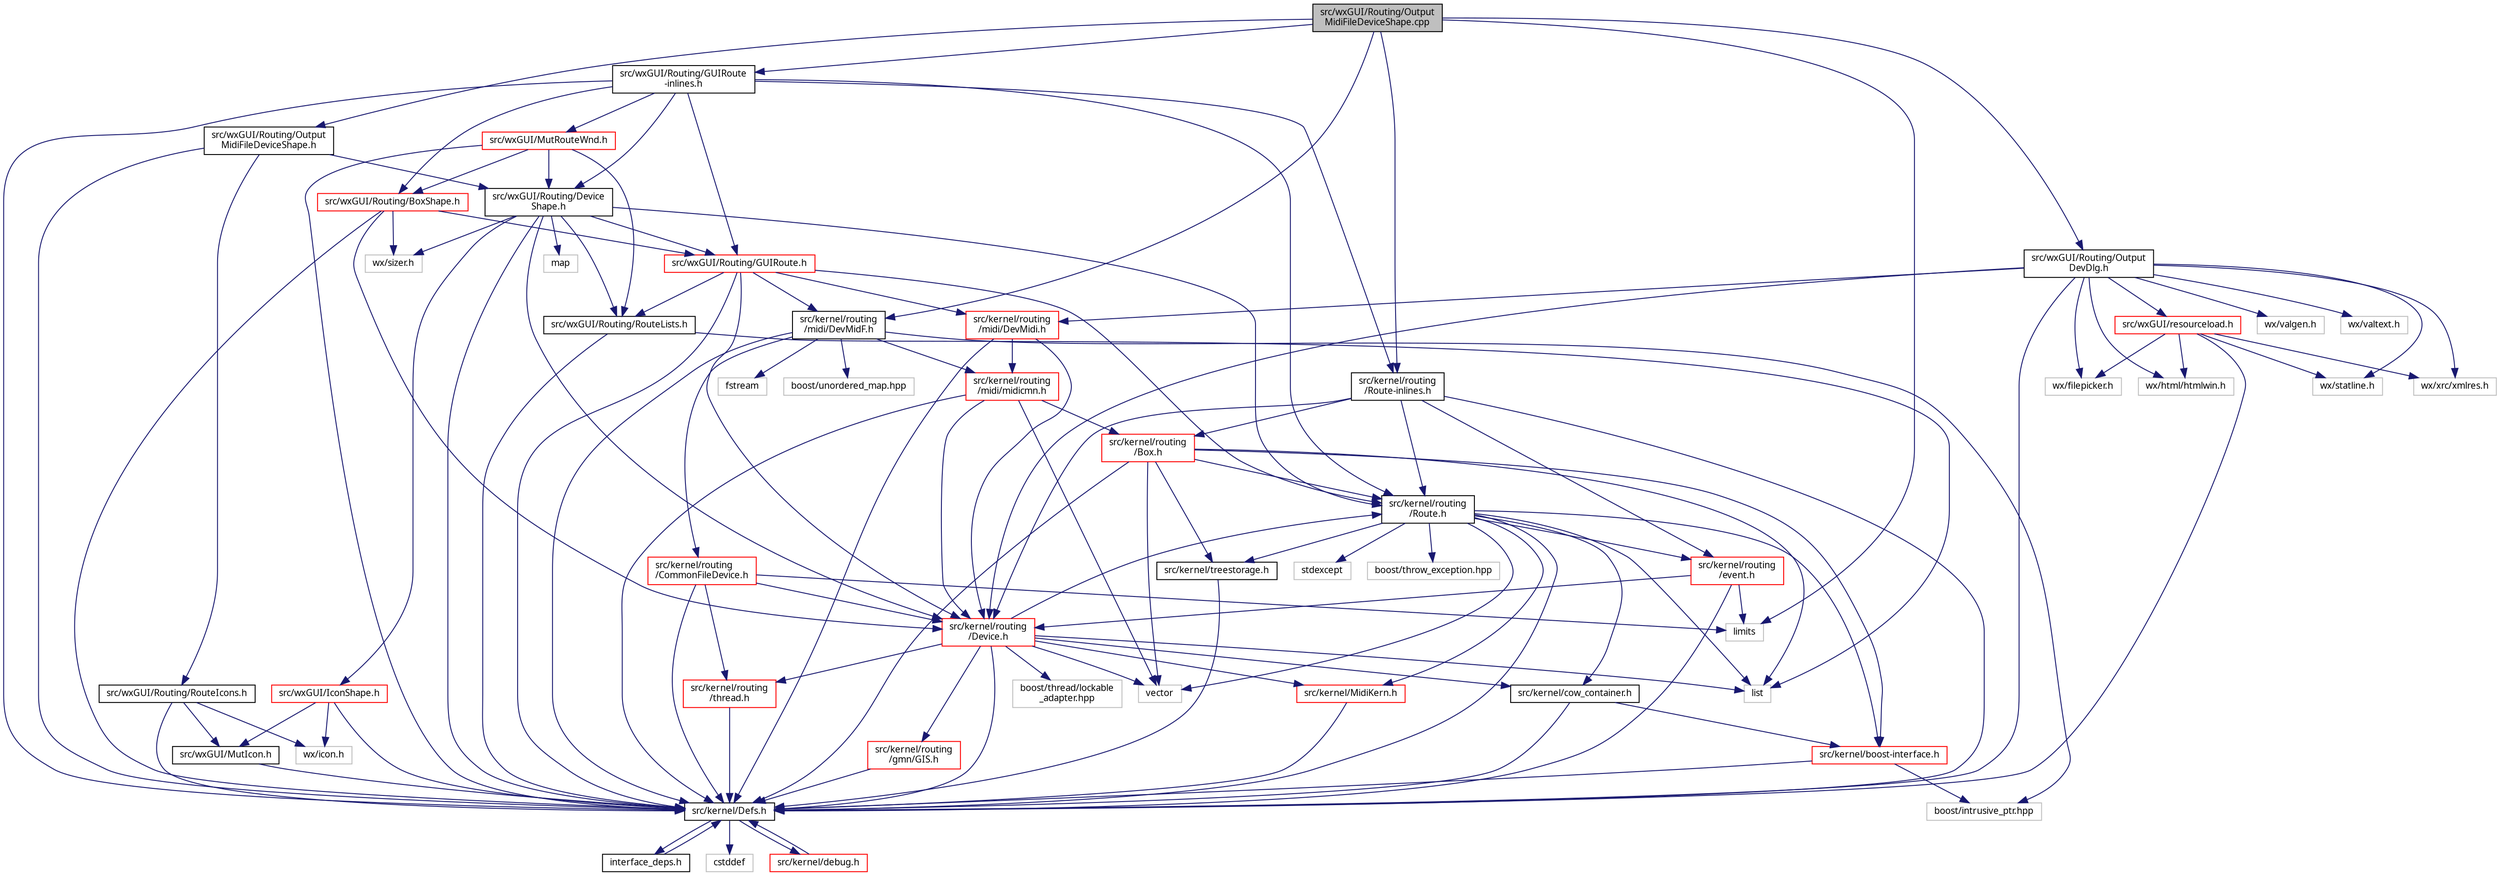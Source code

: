 digraph "src/wxGUI/Routing/OutputMidiFileDeviceShape.cpp"
{
  edge [fontname="Sans",fontsize="10",labelfontname="Sans",labelfontsize="10"];
  node [fontname="Sans",fontsize="10",shape=record];
  Node0 [label="src/wxGUI/Routing/Output\lMidiFileDeviceShape.cpp",height=0.2,width=0.4,color="black", fillcolor="grey75", style="filled", fontcolor="black"];
  Node0 -> Node1 [color="midnightblue",fontsize="10",style="solid",fontname="Sans"];
  Node1 [label="src/wxGUI/Routing/Output\lMidiFileDeviceShape.h",height=0.2,width=0.4,color="black", fillcolor="white", style="filled",URL="$d4/de8/OutputMidiFileDeviceShape_8h.html",tooltip="MIDI file input device shape. "];
  Node1 -> Node2 [color="midnightblue",fontsize="10",style="solid",fontname="Sans"];
  Node2 [label="src/kernel/Defs.h",height=0.2,width=0.4,color="black", fillcolor="white", style="filled",URL="$d1/d73/Defs_8h.html",tooltip="Common definitions. "];
  Node2 -> Node3 [color="midnightblue",fontsize="10",style="solid",fontname="Sans"];
  Node3 [label="interface_deps.h",height=0.2,width=0.4,color="black", fillcolor="white", style="filled",URL="$de/ddd/interface__deps_8h.html"];
  Node3 -> Node2 [color="midnightblue",fontsize="10",style="solid",fontname="Sans"];
  Node2 -> Node4 [color="midnightblue",fontsize="10",style="solid",fontname="Sans"];
  Node4 [label="cstddef",height=0.2,width=0.4,color="grey75", fillcolor="white", style="filled"];
  Node2 -> Node5 [color="midnightblue",fontsize="10",style="solid",fontname="Sans"];
  Node5 [label="src/kernel/debug.h",height=0.2,width=0.4,color="red", fillcolor="white", style="filled",URL="$db/d16/debug_8h.html"];
  Node5 -> Node2 [color="midnightblue",fontsize="10",style="solid",fontname="Sans"];
  Node1 -> Node12 [color="midnightblue",fontsize="10",style="solid",fontname="Sans"];
  Node12 [label="src/wxGUI/Routing/RouteIcons.h",height=0.2,width=0.4,color="black", fillcolor="white", style="filled",URL="$df/d40/RouteIcons_8h.html",tooltip="Devices base classes. "];
  Node12 -> Node2 [color="midnightblue",fontsize="10",style="solid",fontname="Sans"];
  Node12 -> Node13 [color="midnightblue",fontsize="10",style="solid",fontname="Sans"];
  Node13 [label="src/wxGUI/MutIcon.h",height=0.2,width=0.4,color="black", fillcolor="white", style="filled",URL="$df/d37/MutIcon_8h.html",tooltip="Icon class fixing issues with Mac OS. "];
  Node13 -> Node2 [color="midnightblue",fontsize="10",style="solid",fontname="Sans"];
  Node12 -> Node14 [color="midnightblue",fontsize="10",style="solid",fontname="Sans"];
  Node14 [label="wx/icon.h",height=0.2,width=0.4,color="grey75", fillcolor="white", style="filled"];
  Node1 -> Node15 [color="midnightblue",fontsize="10",style="solid",fontname="Sans"];
  Node15 [label="src/wxGUI/Routing/Device\lShape.h",height=0.2,width=0.4,color="black", fillcolor="white", style="filled",URL="$d9/d4d/DeviceShape_8h.html",tooltip="Device shape base class for route window. "];
  Node15 -> Node2 [color="midnightblue",fontsize="10",style="solid",fontname="Sans"];
  Node15 -> Node16 [color="midnightblue",fontsize="10",style="solid",fontname="Sans"];
  Node16 [label="src/wxGUI/IconShape.h",height=0.2,width=0.4,color="red", fillcolor="white", style="filled",URL="$d5/d6f/IconShape_8h.html",tooltip="Icon shape. "];
  Node16 -> Node2 [color="midnightblue",fontsize="10",style="solid",fontname="Sans"];
  Node16 -> Node13 [color="midnightblue",fontsize="10",style="solid",fontname="Sans"];
  Node16 -> Node14 [color="midnightblue",fontsize="10",style="solid",fontname="Sans"];
  Node15 -> Node39 [color="midnightblue",fontsize="10",style="solid",fontname="Sans"];
  Node39 [label="src/kernel/routing\l/Route.h",height=0.2,width=0.4,color="black", fillcolor="white", style="filled",URL="$d1/d65/Route_8h.html",tooltip="Routing. "];
  Node39 -> Node2 [color="midnightblue",fontsize="10",style="solid",fontname="Sans"];
  Node39 -> Node40 [color="midnightblue",fontsize="10",style="solid",fontname="Sans"];
  Node40 [label="src/kernel/cow_container.h",height=0.2,width=0.4,color="black", fillcolor="white", style="filled",URL="$da/d28/cow__container_8h.html",tooltip="Copy on write container. "];
  Node40 -> Node2 [color="midnightblue",fontsize="10",style="solid",fontname="Sans"];
  Node40 -> Node41 [color="midnightblue",fontsize="10",style="solid",fontname="Sans"];
  Node41 [label="src/kernel/boost-interface.h",height=0.2,width=0.4,color="red", fillcolor="white", style="filled",URL="$d1/da4/boost-interface_8h.html",tooltip="Interface to the boost library. "];
  Node41 -> Node2 [color="midnightblue",fontsize="10",style="solid",fontname="Sans"];
  Node41 -> Node43 [color="midnightblue",fontsize="10",style="solid",fontname="Sans"];
  Node43 [label="boost/intrusive_ptr.hpp",height=0.2,width=0.4,color="grey75", fillcolor="white", style="filled"];
  Node39 -> Node44 [color="midnightblue",fontsize="10",style="solid",fontname="Sans"];
  Node44 [label="src/kernel/MidiKern.h",height=0.2,width=0.4,color="red", fillcolor="white", style="filled",URL="$da/dfd/MidiKern_8h.html"];
  Node44 -> Node2 [color="midnightblue",fontsize="10",style="solid",fontname="Sans"];
  Node39 -> Node46 [color="midnightblue",fontsize="10",style="solid",fontname="Sans"];
  Node46 [label="src/kernel/treestorage.h",height=0.2,width=0.4,color="black", fillcolor="white", style="filled",URL="$db/dbe/treestorage_8h.html",tooltip="abstract class for tree like storage "];
  Node46 -> Node2 [color="midnightblue",fontsize="10",style="solid",fontname="Sans"];
  Node39 -> Node41 [color="midnightblue",fontsize="10",style="solid",fontname="Sans"];
  Node39 -> Node24 [color="midnightblue",fontsize="10",style="solid",fontname="Sans"];
  Node24 [label="list",height=0.2,width=0.4,color="grey75", fillcolor="white", style="filled"];
  Node39 -> Node29 [color="midnightblue",fontsize="10",style="solid",fontname="Sans"];
  Node29 [label="vector",height=0.2,width=0.4,color="grey75", fillcolor="white", style="filled"];
  Node39 -> Node47 [color="midnightblue",fontsize="10",style="solid",fontname="Sans"];
  Node47 [label="stdexcept",height=0.2,width=0.4,color="grey75", fillcolor="white", style="filled"];
  Node39 -> Node48 [color="midnightblue",fontsize="10",style="solid",fontname="Sans"];
  Node48 [label="boost/throw_exception.hpp",height=0.2,width=0.4,color="grey75", fillcolor="white", style="filled"];
  Node39 -> Node49 [color="midnightblue",fontsize="10",style="solid",fontname="Sans"];
  Node49 [label="src/kernel/routing\l/event.h",height=0.2,width=0.4,color="red", fillcolor="white", style="filled",URL="$dd/d20/event_8h.html"];
  Node49 -> Node2 [color="midnightblue",fontsize="10",style="solid",fontname="Sans"];
  Node49 -> Node50 [color="midnightblue",fontsize="10",style="solid",fontname="Sans"];
  Node50 [label="src/kernel/routing\l/Device.h",height=0.2,width=0.4,color="red", fillcolor="white", style="filled",URL="$de/d05/Device_8h.html",tooltip="Routing. "];
  Node50 -> Node2 [color="midnightblue",fontsize="10",style="solid",fontname="Sans"];
  Node50 -> Node40 [color="midnightblue",fontsize="10",style="solid",fontname="Sans"];
  Node50 -> Node51 [color="midnightblue",fontsize="10",style="solid",fontname="Sans"];
  Node51 [label="src/kernel/routing\l/gmn/GIS.h",height=0.2,width=0.4,color="red", fillcolor="white", style="filled",URL="$dd/d4d/GIS_8h.html"];
  Node51 -> Node2 [color="midnightblue",fontsize="10",style="solid",fontname="Sans"];
  Node50 -> Node39 [color="midnightblue",fontsize="10",style="solid",fontname="Sans"];
  Node50 -> Node55 [color="midnightblue",fontsize="10",style="solid",fontname="Sans"];
  Node55 [label="src/kernel/routing\l/thread.h",height=0.2,width=0.4,color="red", fillcolor="white", style="filled",URL="$db/dd5/thread_8h.html"];
  Node55 -> Node2 [color="midnightblue",fontsize="10",style="solid",fontname="Sans"];
  Node50 -> Node58 [color="midnightblue",fontsize="10",style="solid",fontname="Sans"];
  Node58 [label="boost/thread/lockable\l_adapter.hpp",height=0.2,width=0.4,color="grey75", fillcolor="white", style="filled"];
  Node50 -> Node44 [color="midnightblue",fontsize="10",style="solid",fontname="Sans"];
  Node50 -> Node29 [color="midnightblue",fontsize="10",style="solid",fontname="Sans"];
  Node50 -> Node24 [color="midnightblue",fontsize="10",style="solid",fontname="Sans"];
  Node49 -> Node65 [color="midnightblue",fontsize="10",style="solid",fontname="Sans"];
  Node65 [label="limits",height=0.2,width=0.4,color="grey75", fillcolor="white", style="filled"];
  Node15 -> Node50 [color="midnightblue",fontsize="10",style="solid",fontname="Sans"];
  Node15 -> Node66 [color="midnightblue",fontsize="10",style="solid",fontname="Sans"];
  Node66 [label="src/wxGUI/Routing/GUIRoute.h",height=0.2,width=0.4,color="red", fillcolor="white", style="filled",URL="$d6/dfa/GUIRoute_8h.html"];
  Node66 -> Node2 [color="midnightblue",fontsize="10",style="solid",fontname="Sans"];
  Node66 -> Node50 [color="midnightblue",fontsize="10",style="solid",fontname="Sans"];
  Node66 -> Node67 [color="midnightblue",fontsize="10",style="solid",fontname="Sans"];
  Node67 [label="src/kernel/routing\l/midi/DevMidi.h",height=0.2,width=0.4,color="red", fillcolor="white", style="filled",URL="$d4/da2/DevMidi_8h.html",tooltip="Classes for midi port. "];
  Node67 -> Node2 [color="midnightblue",fontsize="10",style="solid",fontname="Sans"];
  Node67 -> Node68 [color="midnightblue",fontsize="10",style="solid",fontname="Sans"];
  Node68 [label="src/kernel/routing\l/midi/midicmn.h",height=0.2,width=0.4,color="red", fillcolor="white", style="filled",URL="$de/d21/midicmn_8h.html"];
  Node68 -> Node2 [color="midnightblue",fontsize="10",style="solid",fontname="Sans"];
  Node68 -> Node50 [color="midnightblue",fontsize="10",style="solid",fontname="Sans"];
  Node68 -> Node69 [color="midnightblue",fontsize="10",style="solid",fontname="Sans"];
  Node69 [label="src/kernel/routing\l/Box.h",height=0.2,width=0.4,color="red", fillcolor="white", style="filled",URL="$de/d0f/Box_8h.html",tooltip="Mutabor Box for C++. "];
  Node69 -> Node2 [color="midnightblue",fontsize="10",style="solid",fontname="Sans"];
  Node69 -> Node46 [color="midnightblue",fontsize="10",style="solid",fontname="Sans"];
  Node69 -> Node41 [color="midnightblue",fontsize="10",style="solid",fontname="Sans"];
  Node69 -> Node39 [color="midnightblue",fontsize="10",style="solid",fontname="Sans"];
  Node69 -> Node29 [color="midnightblue",fontsize="10",style="solid",fontname="Sans"];
  Node69 -> Node24 [color="midnightblue",fontsize="10",style="solid",fontname="Sans"];
  Node68 -> Node29 [color="midnightblue",fontsize="10",style="solid",fontname="Sans"];
  Node67 -> Node50 [color="midnightblue",fontsize="10",style="solid",fontname="Sans"];
  Node66 -> Node80 [color="midnightblue",fontsize="10",style="solid",fontname="Sans"];
  Node80 [label="src/kernel/routing\l/midi/DevMidF.h",height=0.2,width=0.4,color="black", fillcolor="white", style="filled",URL="$da/d3c/DevMidF_8h.html"];
  Node80 -> Node2 [color="midnightblue",fontsize="10",style="solid",fontname="Sans"];
  Node80 -> Node81 [color="midnightblue",fontsize="10",style="solid",fontname="Sans"];
  Node81 [label="src/kernel/routing\l/CommonFileDevice.h",height=0.2,width=0.4,color="red", fillcolor="white", style="filled",URL="$d9/d17/CommonFileDevice_8h.html"];
  Node81 -> Node2 [color="midnightblue",fontsize="10",style="solid",fontname="Sans"];
  Node81 -> Node50 [color="midnightblue",fontsize="10",style="solid",fontname="Sans"];
  Node81 -> Node55 [color="midnightblue",fontsize="10",style="solid",fontname="Sans"];
  Node81 -> Node65 [color="midnightblue",fontsize="10",style="solid",fontname="Sans"];
  Node80 -> Node68 [color="midnightblue",fontsize="10",style="solid",fontname="Sans"];
  Node80 -> Node87 [color="midnightblue",fontsize="10",style="solid",fontname="Sans"];
  Node87 [label="fstream",height=0.2,width=0.4,color="grey75", fillcolor="white", style="filled"];
  Node80 -> Node43 [color="midnightblue",fontsize="10",style="solid",fontname="Sans"];
  Node80 -> Node88 [color="midnightblue",fontsize="10",style="solid",fontname="Sans"];
  Node88 [label="boost/unordered_map.hpp",height=0.2,width=0.4,color="grey75", fillcolor="white", style="filled"];
  Node66 -> Node39 [color="midnightblue",fontsize="10",style="solid",fontname="Sans"];
  Node66 -> Node92 [color="midnightblue",fontsize="10",style="solid",fontname="Sans"];
  Node92 [label="src/wxGUI/Routing/RouteLists.h",height=0.2,width=0.4,color="black", fillcolor="white", style="filled",URL="$d4/d70/RouteLists_8h.html"];
  Node92 -> Node2 [color="midnightblue",fontsize="10",style="solid",fontname="Sans"];
  Node92 -> Node24 [color="midnightblue",fontsize="10",style="solid",fontname="Sans"];
  Node15 -> Node92 [color="midnightblue",fontsize="10",style="solid",fontname="Sans"];
  Node15 -> Node102 [color="midnightblue",fontsize="10",style="solid",fontname="Sans"];
  Node102 [label="map",height=0.2,width=0.4,color="grey75", fillcolor="white", style="filled"];
  Node15 -> Node103 [color="midnightblue",fontsize="10",style="solid",fontname="Sans"];
  Node103 [label="wx/sizer.h",height=0.2,width=0.4,color="grey75", fillcolor="white", style="filled"];
  Node0 -> Node104 [color="midnightblue",fontsize="10",style="solid",fontname="Sans"];
  Node104 [label="src/kernel/routing\l/Route-inlines.h",height=0.2,width=0.4,color="black", fillcolor="white", style="filled",URL="$d2/d2c/Route-inlines_8h.html"];
  Node104 -> Node2 [color="midnightblue",fontsize="10",style="solid",fontname="Sans"];
  Node104 -> Node39 [color="midnightblue",fontsize="10",style="solid",fontname="Sans"];
  Node104 -> Node50 [color="midnightblue",fontsize="10",style="solid",fontname="Sans"];
  Node104 -> Node69 [color="midnightblue",fontsize="10",style="solid",fontname="Sans"];
  Node104 -> Node49 [color="midnightblue",fontsize="10",style="solid",fontname="Sans"];
  Node0 -> Node80 [color="midnightblue",fontsize="10",style="solid",fontname="Sans"];
  Node0 -> Node105 [color="midnightblue",fontsize="10",style="solid",fontname="Sans"];
  Node105 [label="src/wxGUI/Routing/GUIRoute\l-inlines.h",height=0.2,width=0.4,color="black", fillcolor="white", style="filled",URL="$d2/d73/GUIRoute-inlines_8h.html"];
  Node105 -> Node2 [color="midnightblue",fontsize="10",style="solid",fontname="Sans"];
  Node105 -> Node39 [color="midnightblue",fontsize="10",style="solid",fontname="Sans"];
  Node105 -> Node66 [color="midnightblue",fontsize="10",style="solid",fontname="Sans"];
  Node105 -> Node106 [color="midnightblue",fontsize="10",style="solid",fontname="Sans"];
  Node106 [label="src/wxGUI/Routing/BoxShape.h",height=0.2,width=0.4,color="red", fillcolor="white", style="filled",URL="$d9/d49/BoxShape_8h.html",tooltip="Box shape for route window. "];
  Node106 -> Node2 [color="midnightblue",fontsize="10",style="solid",fontname="Sans"];
  Node106 -> Node66 [color="midnightblue",fontsize="10",style="solid",fontname="Sans"];
  Node106 -> Node50 [color="midnightblue",fontsize="10",style="solid",fontname="Sans"];
  Node106 -> Node103 [color="midnightblue",fontsize="10",style="solid",fontname="Sans"];
  Node105 -> Node15 [color="midnightblue",fontsize="10",style="solid",fontname="Sans"];
  Node105 -> Node110 [color="midnightblue",fontsize="10",style="solid",fontname="Sans"];
  Node110 [label="src/wxGUI/MutRouteWnd.h",height=0.2,width=0.4,color="red", fillcolor="white", style="filled",URL="$d3/dd7/MutRouteWnd_8h.html"];
  Node110 -> Node2 [color="midnightblue",fontsize="10",style="solid",fontname="Sans"];
  Node110 -> Node92 [color="midnightblue",fontsize="10",style="solid",fontname="Sans"];
  Node110 -> Node15 [color="midnightblue",fontsize="10",style="solid",fontname="Sans"];
  Node110 -> Node106 [color="midnightblue",fontsize="10",style="solid",fontname="Sans"];
  Node105 -> Node104 [color="midnightblue",fontsize="10",style="solid",fontname="Sans"];
  Node0 -> Node112 [color="midnightblue",fontsize="10",style="solid",fontname="Sans"];
  Node112 [label="src/wxGUI/Routing/Output\lDevDlg.h",height=0.2,width=0.4,color="black", fillcolor="white", style="filled",URL="$de/d50/OutputDevDlg_8h.html"];
  Node112 -> Node2 [color="midnightblue",fontsize="10",style="solid",fontname="Sans"];
  Node112 -> Node113 [color="midnightblue",fontsize="10",style="solid",fontname="Sans"];
  Node113 [label="src/wxGUI/resourceload.h",height=0.2,width=0.4,color="red", fillcolor="white", style="filled",URL="$d3/daf/resourceload_8h.html"];
  Node113 -> Node2 [color="midnightblue",fontsize="10",style="solid",fontname="Sans"];
  Node113 -> Node118 [color="midnightblue",fontsize="10",style="solid",fontname="Sans"];
  Node118 [label="wx/filepicker.h",height=0.2,width=0.4,color="grey75", fillcolor="white", style="filled"];
  Node113 -> Node119 [color="midnightblue",fontsize="10",style="solid",fontname="Sans"];
  Node119 [label="wx/html/htmlwin.h",height=0.2,width=0.4,color="grey75", fillcolor="white", style="filled"];
  Node113 -> Node123 [color="midnightblue",fontsize="10",style="solid",fontname="Sans"];
  Node123 [label="wx/statline.h",height=0.2,width=0.4,color="grey75", fillcolor="white", style="filled"];
  Node113 -> Node124 [color="midnightblue",fontsize="10",style="solid",fontname="Sans"];
  Node124 [label="wx/xrc/xmlres.h",height=0.2,width=0.4,color="grey75", fillcolor="white", style="filled"];
  Node112 -> Node50 [color="midnightblue",fontsize="10",style="solid",fontname="Sans"];
  Node112 -> Node67 [color="midnightblue",fontsize="10",style="solid",fontname="Sans"];
  Node112 -> Node124 [color="midnightblue",fontsize="10",style="solid",fontname="Sans"];
  Node112 -> Node119 [color="midnightblue",fontsize="10",style="solid",fontname="Sans"];
  Node112 -> Node123 [color="midnightblue",fontsize="10",style="solid",fontname="Sans"];
  Node112 -> Node118 [color="midnightblue",fontsize="10",style="solid",fontname="Sans"];
  Node112 -> Node126 [color="midnightblue",fontsize="10",style="solid",fontname="Sans"];
  Node126 [label="wx/valgen.h",height=0.2,width=0.4,color="grey75", fillcolor="white", style="filled"];
  Node112 -> Node127 [color="midnightblue",fontsize="10",style="solid",fontname="Sans"];
  Node127 [label="wx/valtext.h",height=0.2,width=0.4,color="grey75", fillcolor="white", style="filled"];
  Node0 -> Node65 [color="midnightblue",fontsize="10",style="solid",fontname="Sans"];
}
